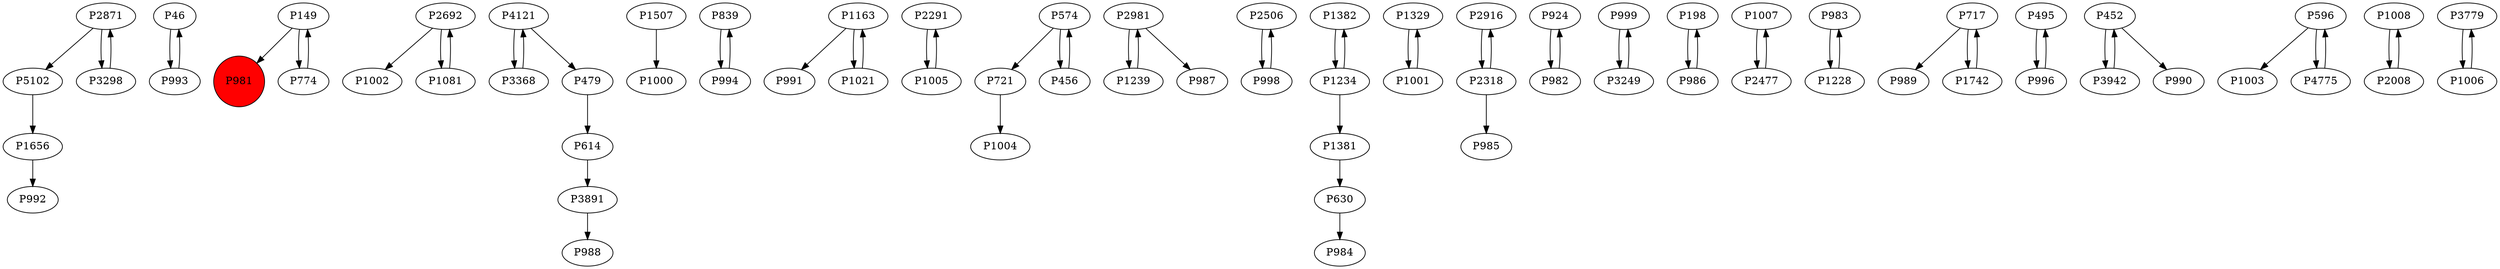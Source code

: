 digraph {
	P5102 -> P1656
	P2871 -> P5102
	P46 -> P993
	P149 -> P981
	P2692 -> P1002
	P479 -> P614
	P1507 -> P1000
	P839 -> P994
	P1163 -> P991
	P2692 -> P1081
	P3891 -> P988
	P2291 -> P1005
	P149 -> P774
	P1081 -> P2692
	P994 -> P839
	P574 -> P721
	P2981 -> P1239
	P2506 -> P998
	P1382 -> P1234
	P1329 -> P1001
	P2916 -> P2318
	P3368 -> P4121
	P924 -> P982
	P999 -> P3249
	P198 -> P986
	P1021 -> P1163
	P1007 -> P2477
	P1234 -> P1381
	P983 -> P1228
	P717 -> P989
	P495 -> P996
	P452 -> P3942
	P596 -> P1003
	P996 -> P495
	P1163 -> P1021
	P1005 -> P2291
	P614 -> P3891
	P774 -> P149
	P4121 -> P3368
	P1008 -> P2008
	P2318 -> P2916
	P1228 -> P983
	P4121 -> P479
	P717 -> P1742
	P1742 -> P717
	P721 -> P1004
	P3249 -> P999
	P2871 -> P3298
	P1381 -> P630
	P1001 -> P1329
	P1234 -> P1382
	P4775 -> P596
	P2981 -> P987
	P452 -> P990
	P2477 -> P1007
	P982 -> P924
	P1239 -> P2981
	P986 -> P198
	P596 -> P4775
	P1656 -> P992
	P3298 -> P2871
	P574 -> P456
	P998 -> P2506
	P3942 -> P452
	P993 -> P46
	P3779 -> P1006
	P1006 -> P3779
	P2318 -> P985
	P456 -> P574
	P2008 -> P1008
	P630 -> P984
	P981 [shape=circle]
	P981 [style=filled]
	P981 [fillcolor=red]
}